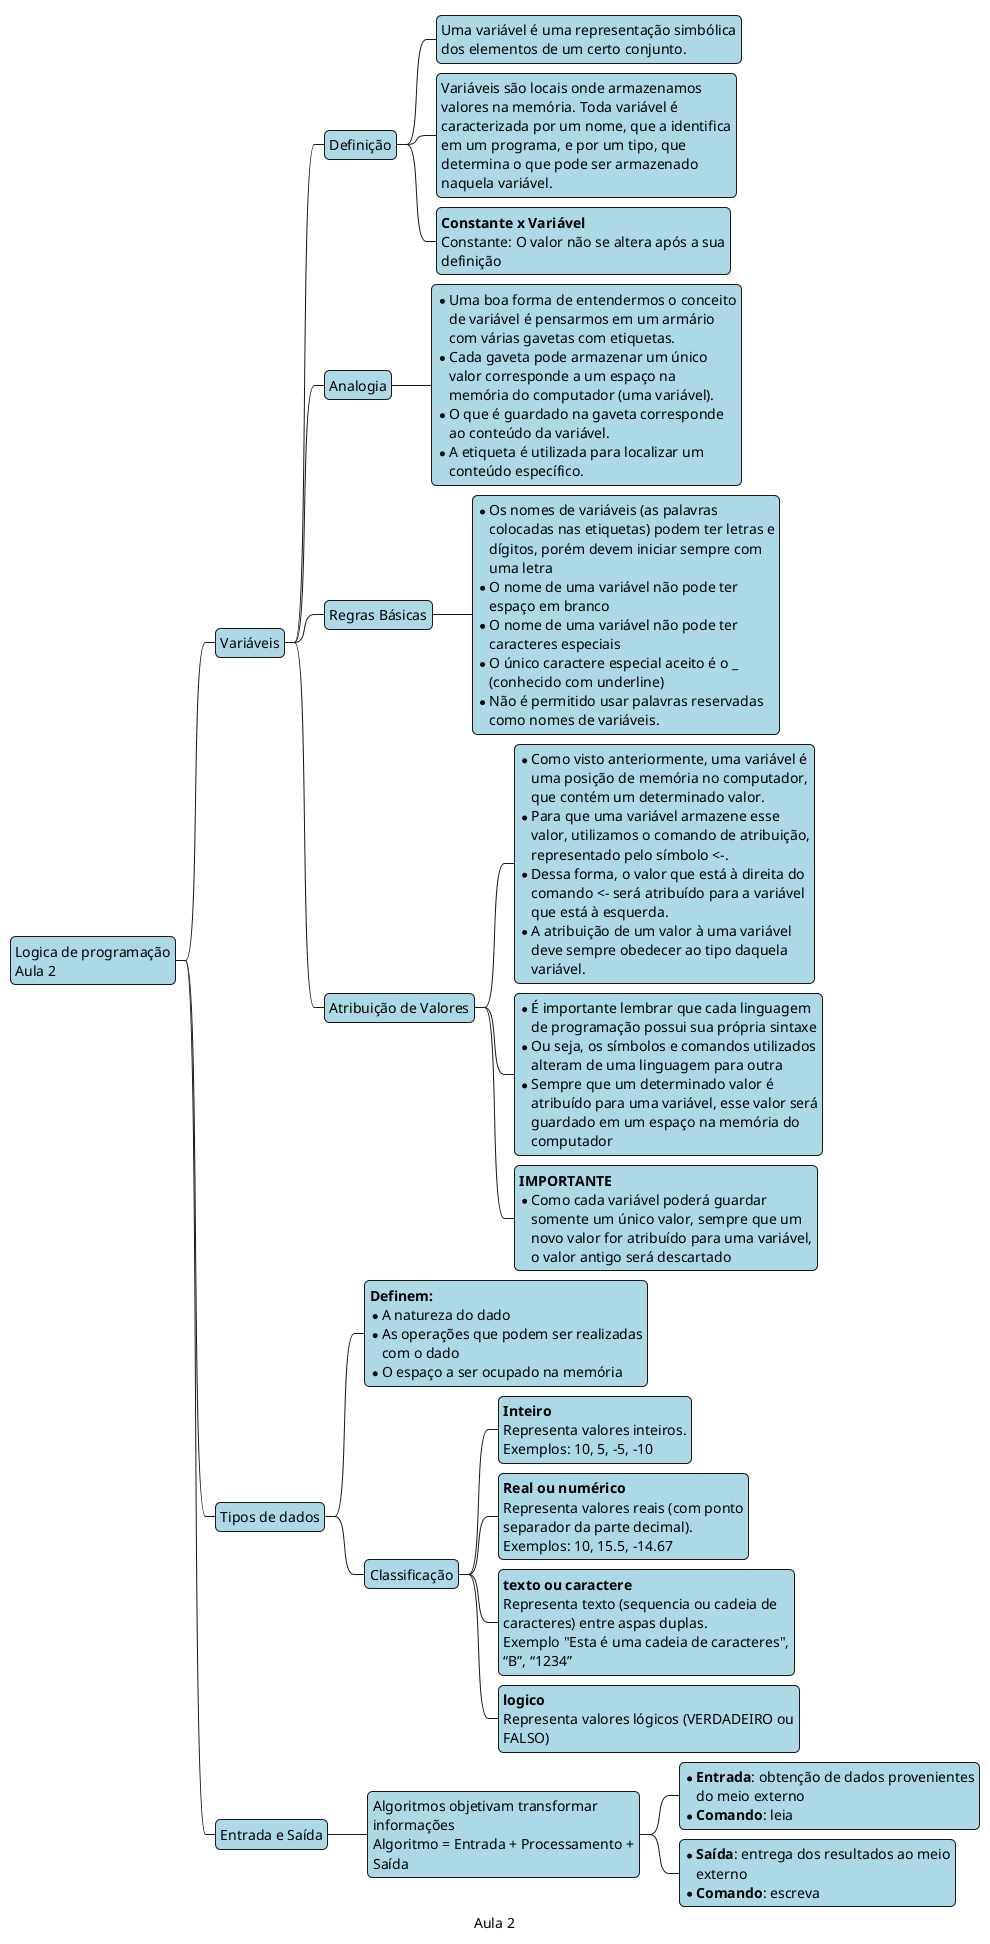 @startuml
@startmindmap
skinparam defaultFontName MV BOli

caption Aula 2

<style>
node {
    Padding 5
    Margin 5
    HorizontalAlignment left
    LineThickness 1.0
    BackgroundColor LightBlue
    RoundCorner 10
    MaximumWidth 300
}
</style>

*:Logica de programação 
Aula 2;
** Variáveis
*** Definição
**** Uma variável é uma representação simbólica dos elementos de um certo conjunto.
**** Variáveis são locais onde armazenamos valores na memória. Toda variável é caracterizada por um nome, que a identifica em um programa, e por um tipo, que determina o que pode ser armazenado naquela variável.
****:**Constante x Variável**
Constante: O valor não se altera após a sua definição;
*** Analogia
****:* Uma boa forma de entendermos o conceito de variável é pensarmos em um armário com várias gavetas com etiquetas.
* Cada gaveta pode armazenar um único valor corresponde a um espaço na memória do computador (uma variável).
* O que é guardado na gaveta corresponde ao conteúdo da variável.
* A etiqueta é utilizada para localizar um conteúdo específico.;
*** Regras Básicas
****:* Os nomes de variáveis (as palavras colocadas nas etiquetas) podem ter letras e dígitos, porém devem iniciar sempre com uma letra
* O nome de uma variável não pode ter espaço em branco
* O nome de uma variável não pode ter caracteres especiais
* O único caractere especial aceito é o _ (conhecido com underline)
* Não é permitido usar palavras reservadas como nomes de variáveis.;
*** Atribuição de Valores
****:* Como visto anteriormente, uma variável é uma posição de memória no computador, que contém um determinado valor.
* Para que uma variável armazene esse valor, utilizamos o comando de atribuição, representado pelo símbolo <-.
* Dessa forma, o valor que está à direita do comando <- será atribuído para a variável que está à esquerda.
* A atribuição de um valor à uma variável deve sempre obedecer ao tipo daquela variável.;
****:* É importante lembrar que cada linguagem de programação possui sua própria sintaxe
* Ou seja, os símbolos e comandos utilizados alteram de uma linguagem para outra
* Sempre que um determinado valor é atribuído para uma variável, esse valor será guardado em um espaço na memória do computador;
****:**IMPORTANTE**
* Como cada variável poderá guardar somente um único valor, sempre que um novo valor for atribuído para uma variável, o valor antigo será descartado;
** Tipos de dados
***:**Definem:**
* A natureza do dado
* As operações que podem ser realizadas com o dado
* O espaço a ser ocupado na memória;
*** Classificação
****:**Inteiro**
Representa valores inteiros.
Exemplos: 10, 5, -5, -10;
****:**Real ou numérico**
Representa valores reais (com ponto separador da parte decimal).
Exemplos: 10, 15.5, -14.67;
****:**texto ou caractere**
Representa texto (sequencia ou cadeia de caracteres) entre aspas duplas.
Exemplo "Esta é uma cadeia de caracteres", “B”, “1234”;
****:**logico**
Representa valores lógicos (VERDADEIRO ou FALSO);
** Entrada e Saída
***:Algoritmos objetivam transformar informações
Algoritmo = Entrada + Processamento + Saída;
****:* **Entrada**: obtenção de dados provenientes do meio externo
* **Comando**: leia;
****:* **Saída**: entrega dos resultados ao meio externo
* **Comando**: escreva;
@endmindmap
@enduml
